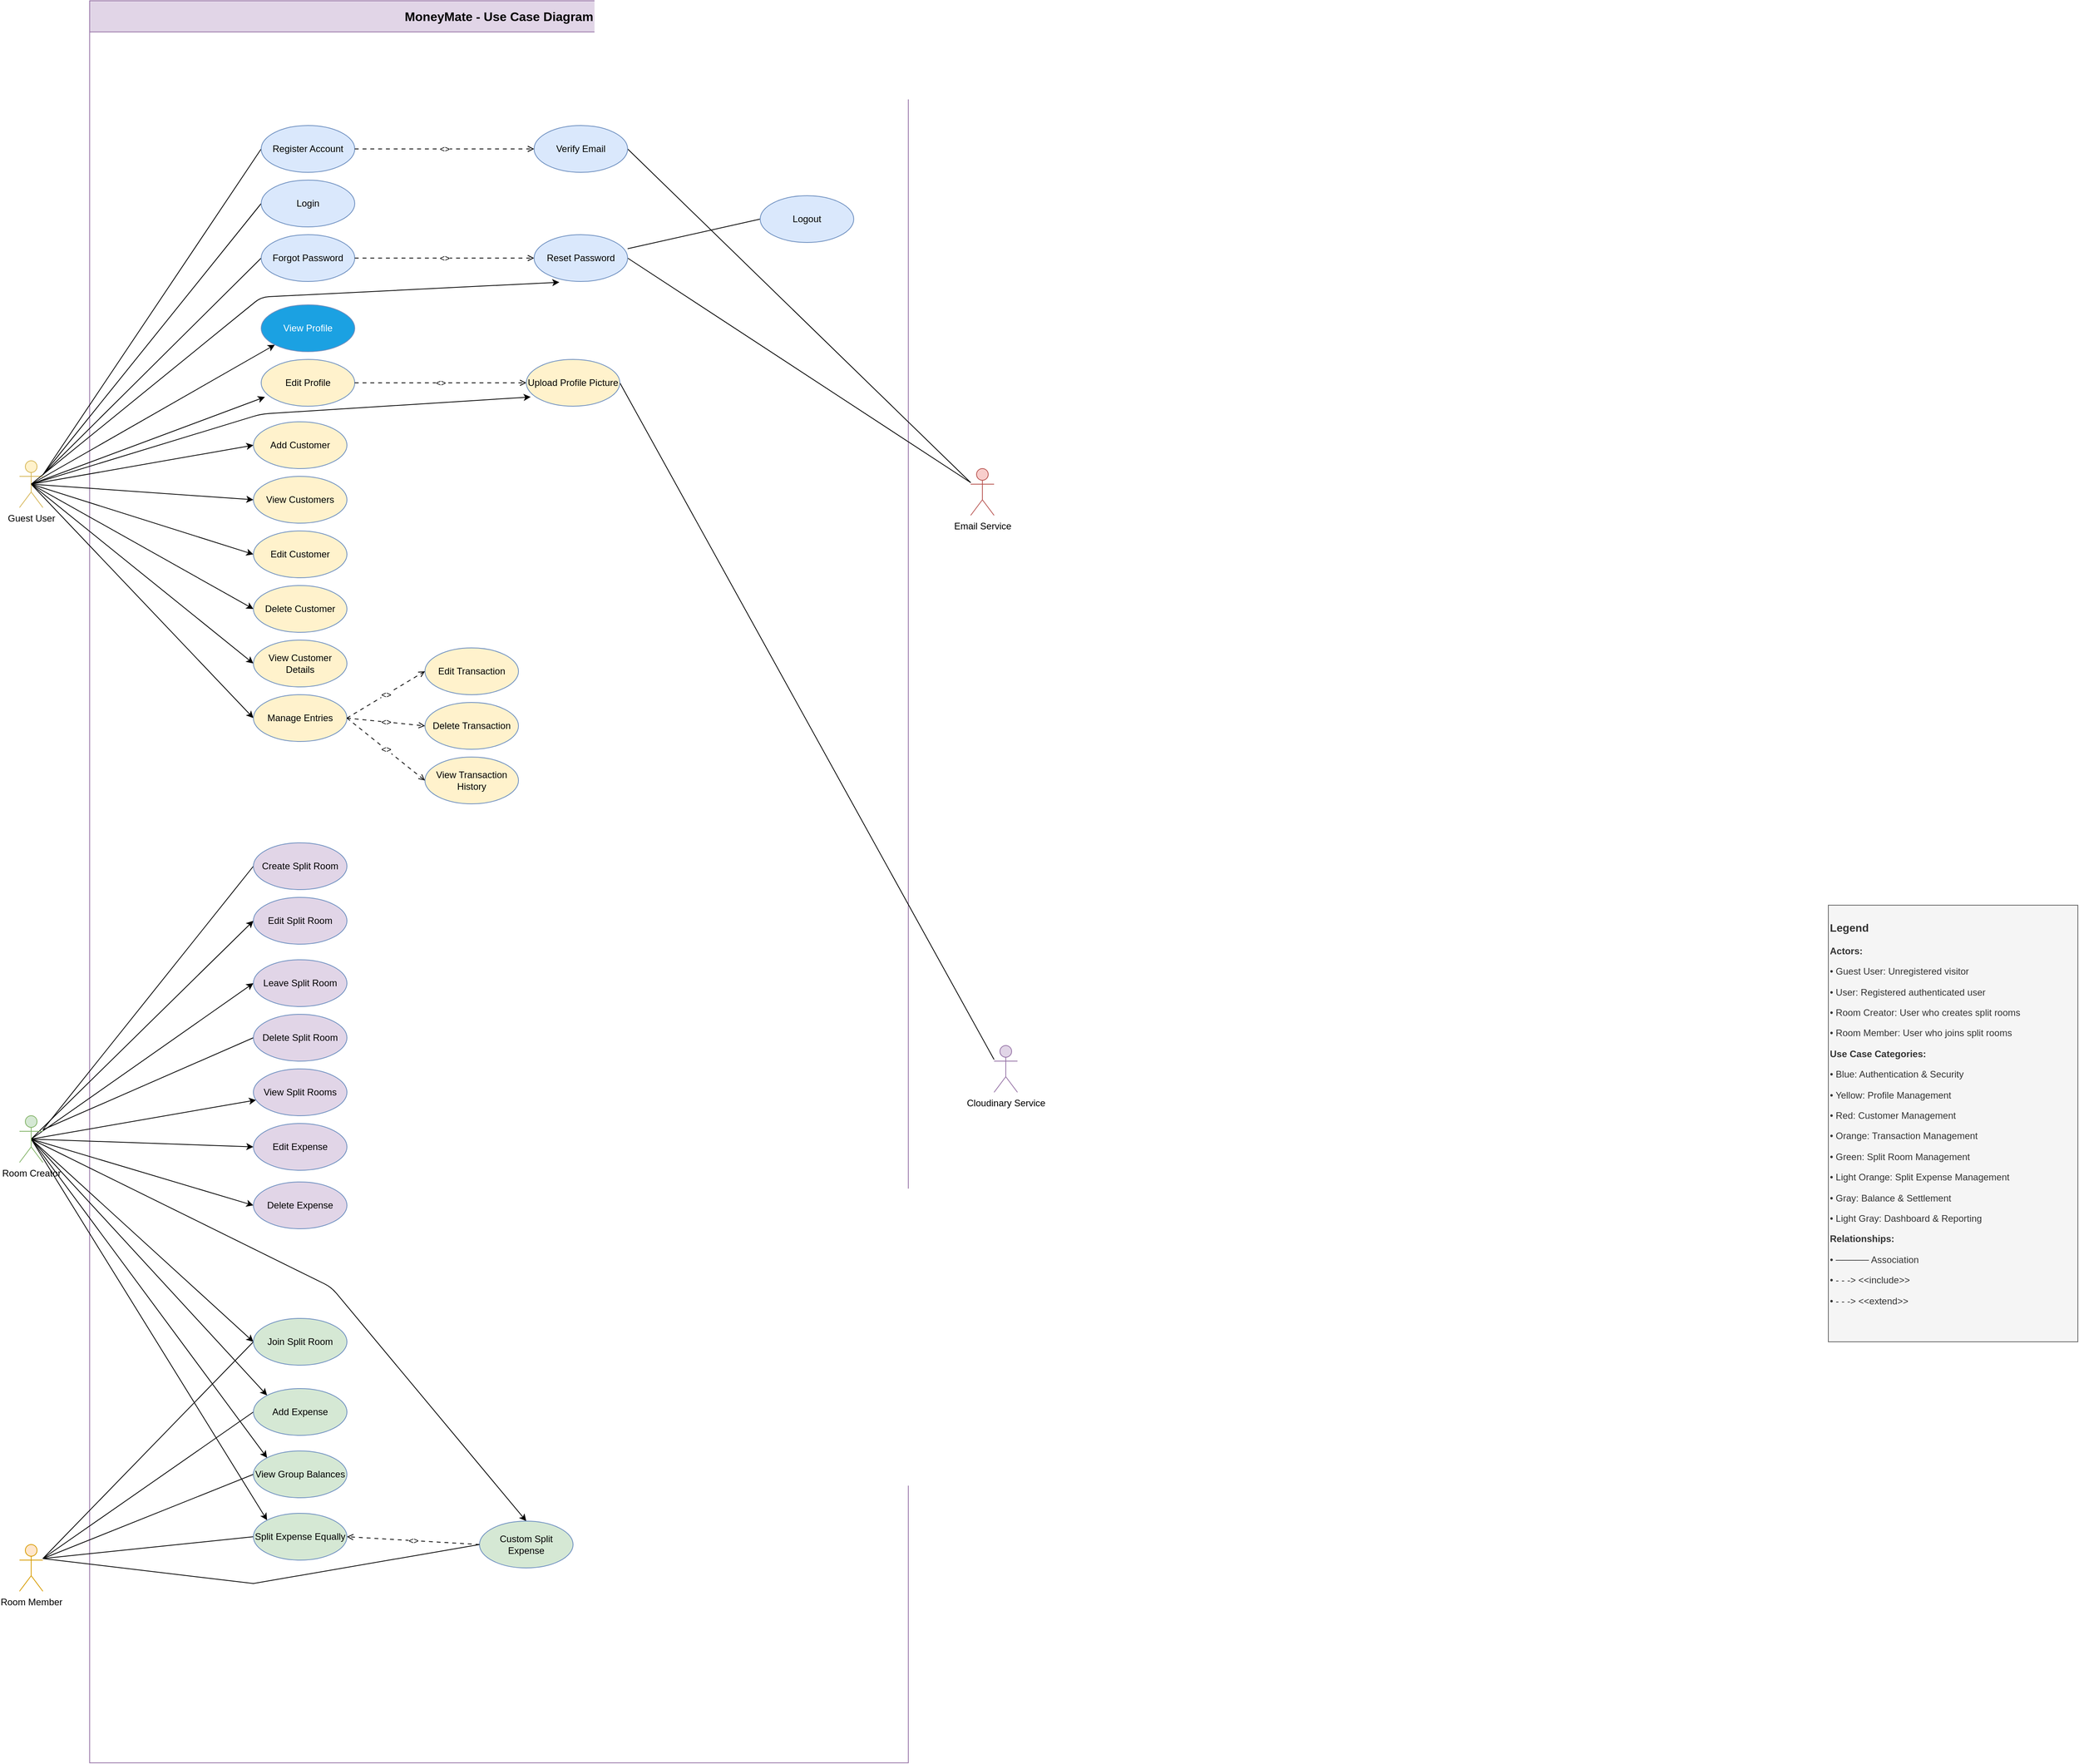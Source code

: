 <mxfile>
    <diagram name="MoneyMate Use Case Diagram" id="usecase-diagram">
        <mxGraphModel dx="960" dy="1732" grid="1" gridSize="10" guides="1" tooltips="1" connect="1" arrows="1" fold="1" page="1" pageScale="1" pageWidth="1654" pageHeight="1169" math="0" shadow="0">
            <root>
                <mxCell id="0"/>
                <mxCell id="1" parent="0"/>
                <mxCell id="system-boundary" value="MoneyMate - Use Case Diagram" style="swimlane;whiteSpace=wrap;html=1;fillColor=light-dark(#E1D5E7,#1D293B);strokeColor=#9673a6;fontSize=16;fontStyle=1;startSize=40;container=0;" parent="1" vertex="1">
                    <mxGeometry x="170" y="-930" width="1050" height="2260" as="geometry"/>
                </mxCell>
                <mxCell id="8" style="edgeStyle=none;html=1;exitX=0.5;exitY=0.5;exitDx=0;exitDy=0;exitPerimeter=0;entryX=0;entryY=1;entryDx=0;entryDy=0;" parent="1" source="actor-guest" target="uc-view-profile" edge="1">
                    <mxGeometry relative="1" as="geometry"/>
                </mxCell>
                <mxCell id="18" style="edgeStyle=none;html=1;exitX=0.5;exitY=0.5;exitDx=0;exitDy=0;exitPerimeter=0;entryX=0;entryY=0.5;entryDx=0;entryDy=0;" parent="1" source="actor-guest" target="uc-add-customer" edge="1">
                    <mxGeometry relative="1" as="geometry"/>
                </mxCell>
                <mxCell id="19" style="edgeStyle=none;html=1;exitX=0.5;exitY=0.5;exitDx=0;exitDy=0;exitPerimeter=0;entryX=0;entryY=0.5;entryDx=0;entryDy=0;" parent="1" source="actor-guest" target="uc-view-customers" edge="1">
                    <mxGeometry relative="1" as="geometry"/>
                </mxCell>
                <mxCell id="20" style="edgeStyle=none;html=1;exitX=0.5;exitY=0.5;exitDx=0;exitDy=0;exitPerimeter=0;entryX=0;entryY=0.5;entryDx=0;entryDy=0;" parent="1" source="actor-guest" target="uc-edit-customer" edge="1">
                    <mxGeometry relative="1" as="geometry"/>
                </mxCell>
                <mxCell id="21" style="edgeStyle=none;html=1;exitX=0.5;exitY=0.5;exitDx=0;exitDy=0;exitPerimeter=0;entryX=0;entryY=0.5;entryDx=0;entryDy=0;" parent="1" source="actor-guest" target="uc-delete-customer" edge="1">
                    <mxGeometry relative="1" as="geometry"/>
                </mxCell>
                <mxCell id="22" style="edgeStyle=none;html=1;exitX=0.5;exitY=0.5;exitDx=0;exitDy=0;exitPerimeter=0;entryX=0;entryY=0.5;entryDx=0;entryDy=0;" parent="1" source="actor-guest" target="uc-view-customer-details" edge="1">
                    <mxGeometry relative="1" as="geometry"/>
                </mxCell>
                <mxCell id="23" style="edgeStyle=none;html=1;exitX=0.5;exitY=0.5;exitDx=0;exitDy=0;exitPerimeter=0;entryX=0;entryY=0.5;entryDx=0;entryDy=0;" parent="1" source="actor-guest" target="11" edge="1">
                    <mxGeometry relative="1" as="geometry"/>
                </mxCell>
                <mxCell id="actor-guest" value="Guest User" style="shape=umlActor;verticalLabelPosition=bottom;verticalAlign=top;html=1;outlineConnect=0;fillColor=#fff2cc;strokeColor=#d6b656;" parent="1" vertex="1">
                    <mxGeometry x="80" y="-340" width="30" height="60" as="geometry"/>
                </mxCell>
                <mxCell id="26" style="edgeStyle=none;html=1;exitX=0.5;exitY=0.5;exitDx=0;exitDy=0;exitPerimeter=0;entryX=0;entryY=0.5;entryDx=0;entryDy=0;" parent="1" source="actor-room-creator" target="25" edge="1">
                    <mxGeometry relative="1" as="geometry"/>
                </mxCell>
                <mxCell id="27" style="edgeStyle=none;html=1;exitX=0.5;exitY=0.5;exitDx=0;exitDy=0;exitPerimeter=0;entryX=0;entryY=0.5;entryDx=0;entryDy=0;" parent="1" source="actor-room-creator" target="uc-leave-split-room" edge="1">
                    <mxGeometry relative="1" as="geometry"/>
                </mxCell>
                <mxCell id="28" style="edgeStyle=none;html=1;exitX=0.5;exitY=0.5;exitDx=0;exitDy=0;exitPerimeter=0;" parent="1" source="actor-room-creator" target="uc-view-split-rooms" edge="1">
                    <mxGeometry relative="1" as="geometry"/>
                </mxCell>
                <mxCell id="29" style="edgeStyle=none;html=1;exitX=0.5;exitY=0.5;exitDx=0;exitDy=0;exitPerimeter=0;entryX=0;entryY=0.5;entryDx=0;entryDy=0;" parent="1" source="actor-room-creator" target="uc-edit-expense" edge="1">
                    <mxGeometry relative="1" as="geometry"/>
                </mxCell>
                <mxCell id="30" style="edgeStyle=none;html=1;exitX=0.5;exitY=0.5;exitDx=0;exitDy=0;exitPerimeter=0;entryX=0;entryY=0.5;entryDx=0;entryDy=0;" parent="1" source="actor-room-creator" target="uc-delete-expense" edge="1">
                    <mxGeometry relative="1" as="geometry"/>
                </mxCell>
                <mxCell id="31" style="edgeStyle=none;html=1;exitX=0.5;exitY=0.5;exitDx=0;exitDy=0;exitPerimeter=0;entryX=0;entryY=0.5;entryDx=0;entryDy=0;" parent="1" source="actor-room-creator" target="uc-join-split-room" edge="1">
                    <mxGeometry relative="1" as="geometry"/>
                </mxCell>
                <mxCell id="32" style="edgeStyle=none;html=1;exitX=0.5;exitY=0.5;exitDx=0;exitDy=0;exitPerimeter=0;entryX=0;entryY=0;entryDx=0;entryDy=0;" parent="1" source="actor-room-creator" target="uc-add-expense" edge="1">
                    <mxGeometry relative="1" as="geometry"/>
                </mxCell>
                <mxCell id="33" style="edgeStyle=none;html=1;exitX=0.5;exitY=0.5;exitDx=0;exitDy=0;exitPerimeter=0;entryX=0;entryY=0;entryDx=0;entryDy=0;" parent="1" source="actor-room-creator" target="uc-view-balances" edge="1">
                    <mxGeometry relative="1" as="geometry"/>
                </mxCell>
                <mxCell id="34" style="edgeStyle=none;html=1;exitX=0.5;exitY=0.5;exitDx=0;exitDy=0;exitPerimeter=0;entryX=0;entryY=0;entryDx=0;entryDy=0;" parent="1" source="actor-room-creator" target="uc-split-expense-equally" edge="1">
                    <mxGeometry relative="1" as="geometry"/>
                </mxCell>
                <mxCell id="35" style="edgeStyle=none;html=1;exitX=0.5;exitY=0.5;exitDx=0;exitDy=0;exitPerimeter=0;entryX=0.5;entryY=0;entryDx=0;entryDy=0;" parent="1" source="actor-room-creator" target="uc-custom-split" edge="1">
                    <mxGeometry relative="1" as="geometry">
                        <Array as="points">
                            <mxPoint x="480" y="720"/>
                        </Array>
                    </mxGeometry>
                </mxCell>
                <mxCell id="actor-room-creator" value="Room Creator" style="shape=umlActor;verticalLabelPosition=bottom;verticalAlign=top;html=1;outlineConnect=0;fillColor=#d5e8d4;strokeColor=#82b366;" parent="1" vertex="1">
                    <mxGeometry x="80" y="500" width="30" height="60" as="geometry"/>
                </mxCell>
                <mxCell id="actor-room-member" value="Room Member" style="shape=umlActor;verticalLabelPosition=bottom;verticalAlign=top;html=1;outlineConnect=0;fillColor=#ffe6cc;strokeColor=#d79b00;" parent="1" vertex="1">
                    <mxGeometry x="80" y="1050" width="30" height="60" as="geometry"/>
                </mxCell>
                <mxCell id="actor-email-service" value="Email Service" style="shape=umlActor;verticalLabelPosition=bottom;verticalAlign=top;html=1;outlineConnect=0;fillColor=#f8cecc;strokeColor=#b85450;" parent="1" vertex="1">
                    <mxGeometry x="1300" y="-330" width="30" height="60" as="geometry"/>
                </mxCell>
                <mxCell id="actor-cloudinary" value="Cloudinary Service" style="shape=umlActor;verticalLabelPosition=bottom;verticalAlign=top;html=1;outlineConnect=0;fillColor=#e1d5e7;strokeColor=#9673a6;" parent="1" vertex="1">
                    <mxGeometry x="1330" y="410" width="30" height="60" as="geometry"/>
                </mxCell>
                <mxCell id="guest-register" value="" style="endArrow=none;html=1;rounded=0;entryX=0;entryY=0.5;entryDx=0;entryDy=0;exitX=1;exitY=0.3;exitDx=0;exitDy=0;exitPerimeter=0;" parent="1" source="actor-guest" target="uc-register" edge="1">
                    <mxGeometry relative="1" as="geometry"/>
                </mxCell>
                <mxCell id="guest-login" value="" style="endArrow=none;html=1;rounded=0;entryX=0;entryY=0.5;entryDx=0;entryDy=0;exitX=1;exitY=0.3;exitDx=0;exitDy=0;exitPerimeter=0;" parent="1" source="actor-guest" target="uc-login" edge="1">
                    <mxGeometry relative="1" as="geometry"/>
                </mxCell>
                <mxCell id="guest-forgot" value="" style="endArrow=none;html=1;rounded=0;entryX=0;entryY=0.5;entryDx=0;entryDy=0;exitX=1;exitY=0.3;exitDx=0;exitDy=0;exitPerimeter=0;" parent="1" source="actor-guest" target="uc-forgot-password" edge="1">
                    <mxGeometry relative="1" as="geometry"/>
                </mxCell>
                <mxCell id="user-logout" value="" style="endArrow=none;html=1;rounded=0;entryX=0;entryY=0.5;entryDx=0;entryDy=0;exitX=1;exitY=0.3;exitDx=0;exitDy=0;exitPerimeter=0;" parent="1" source="uc-reset-password" target="uc-logout" edge="1">
                    <mxGeometry relative="1" as="geometry"/>
                </mxCell>
                <mxCell id="creator-create-room" value="" style="endArrow=none;html=1;rounded=0;entryX=0;entryY=0.5;entryDx=0;entryDy=0;exitX=1;exitY=0.3;exitDx=0;exitDy=0;exitPerimeter=0;" parent="1" source="actor-room-creator" target="uc-create-split-room" edge="1">
                    <mxGeometry relative="1" as="geometry"/>
                </mxCell>
                <mxCell id="creator-delete-room" value="" style="endArrow=none;html=1;rounded=0;entryX=0;entryY=0.5;entryDx=0;entryDy=0;exitX=1;exitY=0.3;exitDx=0;exitDy=0;exitPerimeter=0;" parent="1" source="actor-room-creator" target="uc-delete-split-room" edge="1">
                    <mxGeometry relative="1" as="geometry"/>
                </mxCell>
                <mxCell id="member-join-room" value="" style="endArrow=none;html=1;rounded=0;entryX=0;entryY=0.5;entryDx=0;entryDy=0;exitX=1;exitY=0.3;exitDx=0;exitDy=0;exitPerimeter=0;" parent="1" source="actor-room-member" target="uc-join-split-room" edge="1">
                    <mxGeometry relative="1" as="geometry"/>
                </mxCell>
                <mxCell id="member-add-expense" value="" style="endArrow=none;html=1;rounded=0;entryX=0;entryY=0.5;entryDx=0;entryDy=0;exitX=1;exitY=0.3;exitDx=0;exitDy=0;exitPerimeter=0;" parent="1" source="actor-room-member" target="uc-add-expense" edge="1">
                    <mxGeometry relative="1" as="geometry"/>
                </mxCell>
                <mxCell id="member-split-equally" value="" style="endArrow=none;html=1;rounded=0;entryX=0;entryY=0.5;entryDx=0;entryDy=0;exitX=1;exitY=0.3;exitDx=0;exitDy=0;exitPerimeter=0;" parent="1" source="actor-room-member" target="uc-split-expense-equally" edge="1">
                    <mxGeometry relative="1" as="geometry"/>
                </mxCell>
                <mxCell id="member-custom-split" value="" style="endArrow=none;html=1;rounded=0;entryX=0;entryY=0.5;entryDx=0;entryDy=0;exitX=1;exitY=0.3;exitDx=0;exitDy=0;exitPerimeter=0;" parent="1" source="actor-room-member" target="uc-custom-split" edge="1">
                    <mxGeometry relative="1" as="geometry">
                        <Array as="points">
                            <mxPoint x="380" y="1100"/>
                        </Array>
                    </mxGeometry>
                </mxCell>
                <mxCell id="member-view-balances" value="" style="endArrow=none;html=1;rounded=0;entryX=0;entryY=0.5;entryDx=0;entryDy=0;exitX=1;exitY=0.3;exitDx=0;exitDy=0;exitPerimeter=0;" parent="1" source="actor-room-member" target="uc-view-balances" edge="1">
                    <mxGeometry relative="1" as="geometry"/>
                </mxCell>
                <mxCell id="email-verify" value="" style="endArrow=none;html=1;rounded=0;entryX=1;entryY=0.5;entryDx=0;entryDy=0;exitX=0;exitY=0.3;exitDx=0;exitDy=0;exitPerimeter=0;" parent="1" source="actor-email-service" target="uc-verify-email" edge="1">
                    <mxGeometry relative="1" as="geometry"/>
                </mxCell>
                <mxCell id="email-reset" value="" style="endArrow=none;html=1;rounded=0;entryX=1;entryY=0.5;entryDx=0;entryDy=0;exitX=0;exitY=0.3;exitDx=0;exitDy=0;exitPerimeter=0;" parent="1" source="actor-email-service" target="uc-reset-password" edge="1">
                    <mxGeometry relative="1" as="geometry"/>
                </mxCell>
                <mxCell id="cloudinary-upload" value="" style="endArrow=none;html=1;rounded=0;entryX=1;entryY=0.5;entryDx=0;entryDy=0;exitX=0;exitY=0.3;exitDx=0;exitDy=0;exitPerimeter=0;" parent="1" source="actor-cloudinary" target="uc-upload-picture" edge="1">
                    <mxGeometry relative="1" as="geometry"/>
                </mxCell>
                <mxCell id="legend-box" value="&lt;h3&gt;Legend&lt;/h3&gt;&lt;p&gt;&lt;b&gt;Actors:&lt;/b&gt;&lt;/p&gt;&lt;p&gt;• Guest User: Unregistered visitor&lt;/p&gt;&lt;p&gt;• User: Registered authenticated user&lt;/p&gt;&lt;p&gt;• Room Creator: User who creates split rooms&lt;/p&gt;&lt;p&gt;• Room Member: User who joins split rooms&lt;/p&gt;&lt;p&gt;&lt;b&gt;Use Case Categories:&lt;/b&gt;&lt;/p&gt;&lt;p&gt;• Blue: Authentication &amp;amp; Security&lt;/p&gt;&lt;p&gt;• Yellow: Profile Management&lt;/p&gt;&lt;p&gt;• Red: Customer Management&lt;/p&gt;&lt;p&gt;• Orange: Transaction Management&lt;/p&gt;&lt;p&gt;• Green: Split Room Management&lt;/p&gt;&lt;p&gt;• Light Orange: Split Expense Management&lt;/p&gt;&lt;p&gt;• Gray: Balance &amp;amp; Settlement&lt;/p&gt;&lt;p&gt;• Light Gray: Dashboard &amp;amp; Reporting&lt;/p&gt;&lt;p&gt;&lt;b&gt;Relationships:&lt;/b&gt;&lt;/p&gt;&lt;p&gt;• ───── Association&lt;/p&gt;&lt;p&gt;• - - -&gt; &amp;lt;&amp;lt;include&amp;gt;&amp;gt;&lt;/p&gt;&lt;p&gt;• - - -&gt; &amp;lt;&amp;lt;extend&amp;gt;&amp;gt;&lt;/p&gt;" style="text;html=1;strokeColor=#666666;fillColor=#f5f5f5;align=left;verticalAlign=top;whiteSpace=wrap;rounded=0;fontColor=#333333;" parent="1" vertex="1">
                    <mxGeometry x="2400" y="230" width="320" height="560" as="geometry"/>
                </mxCell>
                <mxCell id="uc-register" value="Register Account" style="ellipse;whiteSpace=wrap;html=1;fillColor=#dae8fc;strokeColor=#6C8EBF;" parent="1" vertex="1">
                    <mxGeometry x="390" y="-770" width="120" height="60" as="geometry"/>
                </mxCell>
                <mxCell id="uc-verify-email" value="Verify Email" style="ellipse;whiteSpace=wrap;html=1;fillColor=#dae8fc;strokeColor=#6C8EBF;" parent="1" vertex="1">
                    <mxGeometry x="740" y="-770" width="120" height="60" as="geometry"/>
                </mxCell>
                <mxCell id="uc-login" value="Login" style="ellipse;whiteSpace=wrap;html=1;fillColor=#dae8fc;strokeColor=#6C8EBF;" parent="1" vertex="1">
                    <mxGeometry x="390" y="-700" width="120" height="60" as="geometry"/>
                </mxCell>
                <mxCell id="uc-forgot-password" value="Forgot Password" style="ellipse;whiteSpace=wrap;html=1;fillColor=#dae8fc;strokeColor=#6C8EBF;" parent="1" vertex="1">
                    <mxGeometry x="390" y="-630" width="120" height="60" as="geometry"/>
                </mxCell>
                <mxCell id="uc-logout" value="Logout" style="ellipse;whiteSpace=wrap;html=1;fillColor=#dae8fc;strokeColor=#6C8EBF;" parent="1" vertex="1">
                    <mxGeometry x="1030" y="-680" width="120" height="60" as="geometry"/>
                </mxCell>
                <mxCell id="uc-view-profile" value="View Profile" style="ellipse;whiteSpace=wrap;html=1;fillColor=light-dark(#1BA1E2,#1D293B);strokeColor=#6C8EBF;fontColor=light-dark(#FFFFFF,#FFFFFF);textShadow=0;" parent="1" vertex="1">
                    <mxGeometry x="390" y="-540" width="120" height="60" as="geometry"/>
                </mxCell>
                <mxCell id="uc-edit-profile" value="Edit Profile" style="ellipse;whiteSpace=wrap;html=1;fillColor=light-dark(#FFF2CC,#1D293B);strokeColor=#6C8EBF;" parent="1" vertex="1">
                    <mxGeometry x="390" y="-470" width="120" height="60" as="geometry"/>
                </mxCell>
                <mxCell id="uc-view-customers" value="View Customers" style="ellipse;whiteSpace=wrap;html=1;fillColor=light-dark(#FFF2CC,#1D293B);strokeColor=#6C8EBF;" parent="1" vertex="1">
                    <mxGeometry x="380" y="-320" width="120" height="60" as="geometry"/>
                </mxCell>
                <mxCell id="uc-add-customer" value="Add Customer" style="ellipse;whiteSpace=wrap;html=1;fillColor=light-dark(#FFF2CC,#1D293B);strokeColor=#6C8EBF;" parent="1" vertex="1">
                    <mxGeometry x="380" y="-390" width="120" height="60" as="geometry"/>
                </mxCell>
                <mxCell id="uc-edit-customer" value="Edit Customer" style="ellipse;whiteSpace=wrap;html=1;fillColor=light-dark(#FFF2CC,#1D293B);strokeColor=#6C8EBF;" parent="1" vertex="1">
                    <mxGeometry x="380" y="-250" width="120" height="60" as="geometry"/>
                </mxCell>
                <mxCell id="uc-delete-customer" value="Delete Customer" style="ellipse;whiteSpace=wrap;html=1;fillColor=light-dark(#FFF2CC,#1D293B);strokeColor=#6C8EBF;" parent="1" vertex="1">
                    <mxGeometry x="380" y="-180" width="120" height="60" as="geometry"/>
                </mxCell>
                <mxCell id="uc-view-customer-details" value="View Customer Details" style="ellipse;whiteSpace=wrap;html=1;fillColor=light-dark(#FFF2CC,#1D293B);strokeColor=#6C8EBF;" parent="1" vertex="1">
                    <mxGeometry x="380" y="-110" width="120" height="60" as="geometry"/>
                </mxCell>
                <mxCell id="uc-edit-transaction" value="Edit Transaction" style="ellipse;whiteSpace=wrap;html=1;fillColor=light-dark(#FFF2CC,#1D293B);strokeColor=#6C8EBF;" parent="1" vertex="1">
                    <mxGeometry x="600" y="-100" width="120" height="60" as="geometry"/>
                </mxCell>
                <mxCell id="uc-delete-transaction" value="Delete Transaction" style="ellipse;whiteSpace=wrap;html=1;fillColor=light-dark(#FFF2CC,#1D293B);strokeColor=#6C8EBF;" parent="1" vertex="1">
                    <mxGeometry x="600" y="-30" width="120" height="60" as="geometry"/>
                </mxCell>
                <mxCell id="uc-view-transactions" value="View Transaction History" style="ellipse;whiteSpace=wrap;html=1;fillColor=light-dark(#FFF2CC,#1D293B);strokeColor=#6C8EBF;" parent="1" vertex="1">
                    <mxGeometry x="600" y="40" width="120" height="60" as="geometry"/>
                </mxCell>
                <mxCell id="uc-create-split-room" value="Create Split Room" style="ellipse;whiteSpace=wrap;html=1;fillColor=light-dark(#E1D5E7,#1D293B);strokeColor=#6C8EBF;" parent="1" vertex="1">
                    <mxGeometry x="380" y="150" width="120" height="60" as="geometry"/>
                </mxCell>
                <mxCell id="uc-join-split-room" value="Join Split Room" style="ellipse;whiteSpace=wrap;html=1;fillColor=light-dark(#D5E8D4,#1D293B);strokeColor=#6C8EBF;" parent="1" vertex="1">
                    <mxGeometry x="380" y="760" width="120" height="60" as="geometry"/>
                </mxCell>
                <mxCell id="uc-leave-split-room" value="Leave Split Room" style="ellipse;whiteSpace=wrap;html=1;fillColor=light-dark(#E1D5E7,#1D293B);strokeColor=#6C8EBF;" parent="1" vertex="1">
                    <mxGeometry x="380" y="300" width="120" height="60" as="geometry"/>
                </mxCell>
                <mxCell id="uc-view-split-rooms" value="View Split Rooms" style="ellipse;whiteSpace=wrap;html=1;fillColor=light-dark(#E1D5E7,#1D293B);strokeColor=#6C8EBF;" parent="1" vertex="1">
                    <mxGeometry x="380" y="440" width="120" height="60" as="geometry"/>
                </mxCell>
                <mxCell id="uc-delete-split-room" value="Delete Split Room" style="ellipse;whiteSpace=wrap;html=1;fillColor=light-dark(#E1D5E7,#1D293B);strokeColor=#6C8EBF;" parent="1" vertex="1">
                    <mxGeometry x="380" y="370" width="120" height="60" as="geometry"/>
                </mxCell>
                <mxCell id="uc-add-expense" value="Add Expense" style="ellipse;whiteSpace=wrap;html=1;fillColor=light-dark(#D5E8D4,#1D293B);strokeColor=#6C8EBF;" parent="1" vertex="1">
                    <mxGeometry x="380" y="850" width="120" height="60" as="geometry"/>
                </mxCell>
                <mxCell id="uc-edit-expense" value="Edit Expense" style="ellipse;whiteSpace=wrap;html=1;fillColor=light-dark(#E1D5E7,#1D293B);strokeColor=#6C8EBF;" parent="1" vertex="1">
                    <mxGeometry x="380" y="510" width="120" height="60" as="geometry"/>
                </mxCell>
                <mxCell id="uc-delete-expense" value="Delete Expense" style="ellipse;whiteSpace=wrap;html=1;fillColor=light-dark(#E1D5E7,#1D293B);strokeColor=#6C8EBF;" parent="1" vertex="1">
                    <mxGeometry x="380" y="585" width="120" height="60" as="geometry"/>
                </mxCell>
                <mxCell id="uc-split-expense-equally" value="Split Expense Equally" style="ellipse;whiteSpace=wrap;html=1;fillColor=light-dark(#D5E8D4,#1D293B);strokeColor=#6C8EBF;" parent="1" vertex="1">
                    <mxGeometry x="380" y="1010" width="120" height="60" as="geometry"/>
                </mxCell>
                <mxCell id="uc-custom-split" value="Custom Split Expense" style="ellipse;whiteSpace=wrap;html=1;fillColor=light-dark(#D5E8D4,#1D293B);strokeColor=#6C8EBF;" parent="1" vertex="1">
                    <mxGeometry x="670" y="1020" width="120" height="60" as="geometry"/>
                </mxCell>
                <mxCell id="uc-view-balances" value="View Group Balances" style="ellipse;whiteSpace=wrap;html=1;fillColor=light-dark(#D5E8D4,#1D293B);strokeColor=#6C8EBF;" parent="1" vertex="1">
                    <mxGeometry x="380" y="930" width="120" height="60" as="geometry"/>
                </mxCell>
                <mxCell id="include-register-verify" value="&lt;&lt;include&gt;&gt;" style="endArrow=open;html=1;rounded=0;dashed=1;dashPattern=5 5;entryX=0;entryY=0.5;entryDx=0;entryDy=0;exitX=1;exitY=0.5;exitDx=0;exitDy=0;" parent="1" source="uc-register" target="uc-verify-email" edge="1">
                    <mxGeometry relative="1" as="geometry"/>
                </mxCell>
                <mxCell id="include-forgot-reset" value="&lt;&lt;include&gt;&gt;" style="endArrow=open;html=1;rounded=0;dashed=1;dashPattern=5 5;entryX=0;entryY=0.5;entryDx=0;entryDy=0;exitX=1;exitY=0.5;exitDx=0;exitDy=0;" parent="1" source="uc-forgot-password" target="uc-reset-password" edge="1">
                    <mxGeometry relative="1" as="geometry"/>
                </mxCell>
                <mxCell id="include-profile-upload" value="&lt;&lt;include&gt;&gt;" style="endArrow=open;html=1;rounded=0;dashed=1;dashPattern=5 5;entryX=0;entryY=0.5;entryDx=0;entryDy=0;exitX=1;exitY=0.5;exitDx=0;exitDy=0;" parent="1" source="uc-edit-profile" target="uc-upload-picture" edge="1">
                    <mxGeometry relative="1" as="geometry"/>
                </mxCell>
                <mxCell id="extend-custom-equal" value="&lt;&lt;extend&gt;&gt;" style="endArrow=open;html=1;rounded=0;dashed=1;dashPattern=5 5;entryX=1;entryY=0.5;entryDx=0;entryDy=0;exitX=0;exitY=0.5;exitDx=0;exitDy=0;" parent="1" source="uc-custom-split" target="uc-split-expense-equally" edge="1">
                    <mxGeometry relative="1" as="geometry"/>
                </mxCell>
                <mxCell id="uc-reset-password" value="Reset Password" style="ellipse;whiteSpace=wrap;html=1;fillColor=#dae8fc;strokeColor=#6C8EBF;" parent="1" vertex="1">
                    <mxGeometry x="740" y="-630" width="120" height="60" as="geometry"/>
                </mxCell>
                <mxCell id="uc-upload-picture" value="Upload Profile Picture" style="ellipse;whiteSpace=wrap;html=1;fillColor=light-dark(#FFF2CC,#1D293B);strokeColor=#6C8EBF;" parent="1" vertex="1">
                    <mxGeometry x="730" y="-470" width="120" height="60" as="geometry"/>
                </mxCell>
                <mxCell id="7" style="edgeStyle=none;html=1;exitX=0.5;exitY=0.5;exitDx=0;exitDy=0;exitPerimeter=0;entryX=0.27;entryY=1.017;entryDx=0;entryDy=0;entryPerimeter=0;" parent="1" source="actor-guest" target="uc-reset-password" edge="1">
                    <mxGeometry relative="1" as="geometry">
                        <Array as="points">
                            <mxPoint x="390" y="-550"/>
                        </Array>
                    </mxGeometry>
                </mxCell>
                <mxCell id="9" style="edgeStyle=none;html=1;exitX=0.5;exitY=0.5;exitDx=0;exitDy=0;exitPerimeter=0;entryX=0.04;entryY=0.803;entryDx=0;entryDy=0;entryPerimeter=0;" parent="1" source="actor-guest" target="uc-edit-profile" edge="1">
                    <mxGeometry relative="1" as="geometry"/>
                </mxCell>
                <mxCell id="10" style="edgeStyle=none;html=1;exitX=0.5;exitY=0.5;exitDx=0;exitDy=0;exitPerimeter=0;entryX=0.047;entryY=0.803;entryDx=0;entryDy=0;entryPerimeter=0;" parent="1" source="actor-guest" target="uc-upload-picture" edge="1">
                    <mxGeometry relative="1" as="geometry">
                        <Array as="points">
                            <mxPoint x="390" y="-400"/>
                        </Array>
                    </mxGeometry>
                </mxCell>
                <mxCell id="11" value="Manage Entries" style="ellipse;whiteSpace=wrap;html=1;fillColor=light-dark(#FFF2CC,#1D293B);strokeColor=#6C8EBF;" parent="1" vertex="1">
                    <mxGeometry x="380" y="-40" width="120" height="60" as="geometry"/>
                </mxCell>
                <mxCell id="12" value="&lt;&lt;include&gt;&gt;" style="endArrow=open;html=1;rounded=0;dashed=1;dashPattern=5 5;entryX=0;entryY=0.5;entryDx=0;entryDy=0;exitX=1;exitY=0.5;exitDx=0;exitDy=0;" parent="1" source="11" target="uc-view-transactions" edge="1">
                    <mxGeometry relative="1" as="geometry">
                        <mxPoint x="487" y="69.29" as="sourcePoint"/>
                        <mxPoint x="707" y="69.29" as="targetPoint"/>
                    </mxGeometry>
                </mxCell>
                <mxCell id="16" value="&lt;&lt;include&gt;&gt;" style="endArrow=open;html=1;rounded=0;dashed=1;dashPattern=5 5;entryX=0;entryY=0.5;entryDx=0;entryDy=0;exitX=1;exitY=0.5;exitDx=0;exitDy=0;" parent="1" source="11" target="uc-edit-transaction" edge="1">
                    <mxGeometry relative="1" as="geometry">
                        <mxPoint x="530" y="-80.71" as="sourcePoint"/>
                        <mxPoint x="750" y="-80.71" as="targetPoint"/>
                    </mxGeometry>
                </mxCell>
                <mxCell id="17" value="&lt;&lt;include&gt;&gt;" style="endArrow=open;html=1;rounded=0;dashed=1;dashPattern=5 5;entryX=0;entryY=0.5;entryDx=0;entryDy=0;exitX=1;exitY=0.5;exitDx=0;exitDy=0;" parent="1" source="11" target="uc-delete-transaction" edge="1">
                    <mxGeometry relative="1" as="geometry">
                        <mxPoint x="540" y="-160" as="sourcePoint"/>
                        <mxPoint x="760" y="-160" as="targetPoint"/>
                    </mxGeometry>
                </mxCell>
                <mxCell id="25" value="Edit Split Room" style="ellipse;whiteSpace=wrap;html=1;fillColor=light-dark(#E1D5E7,#1D293B);strokeColor=#6C8EBF;" parent="1" vertex="1">
                    <mxGeometry x="380" y="220" width="120" height="60" as="geometry"/>
                </mxCell>
            </root>
        </mxGraphModel>
    </diagram>
</mxfile>